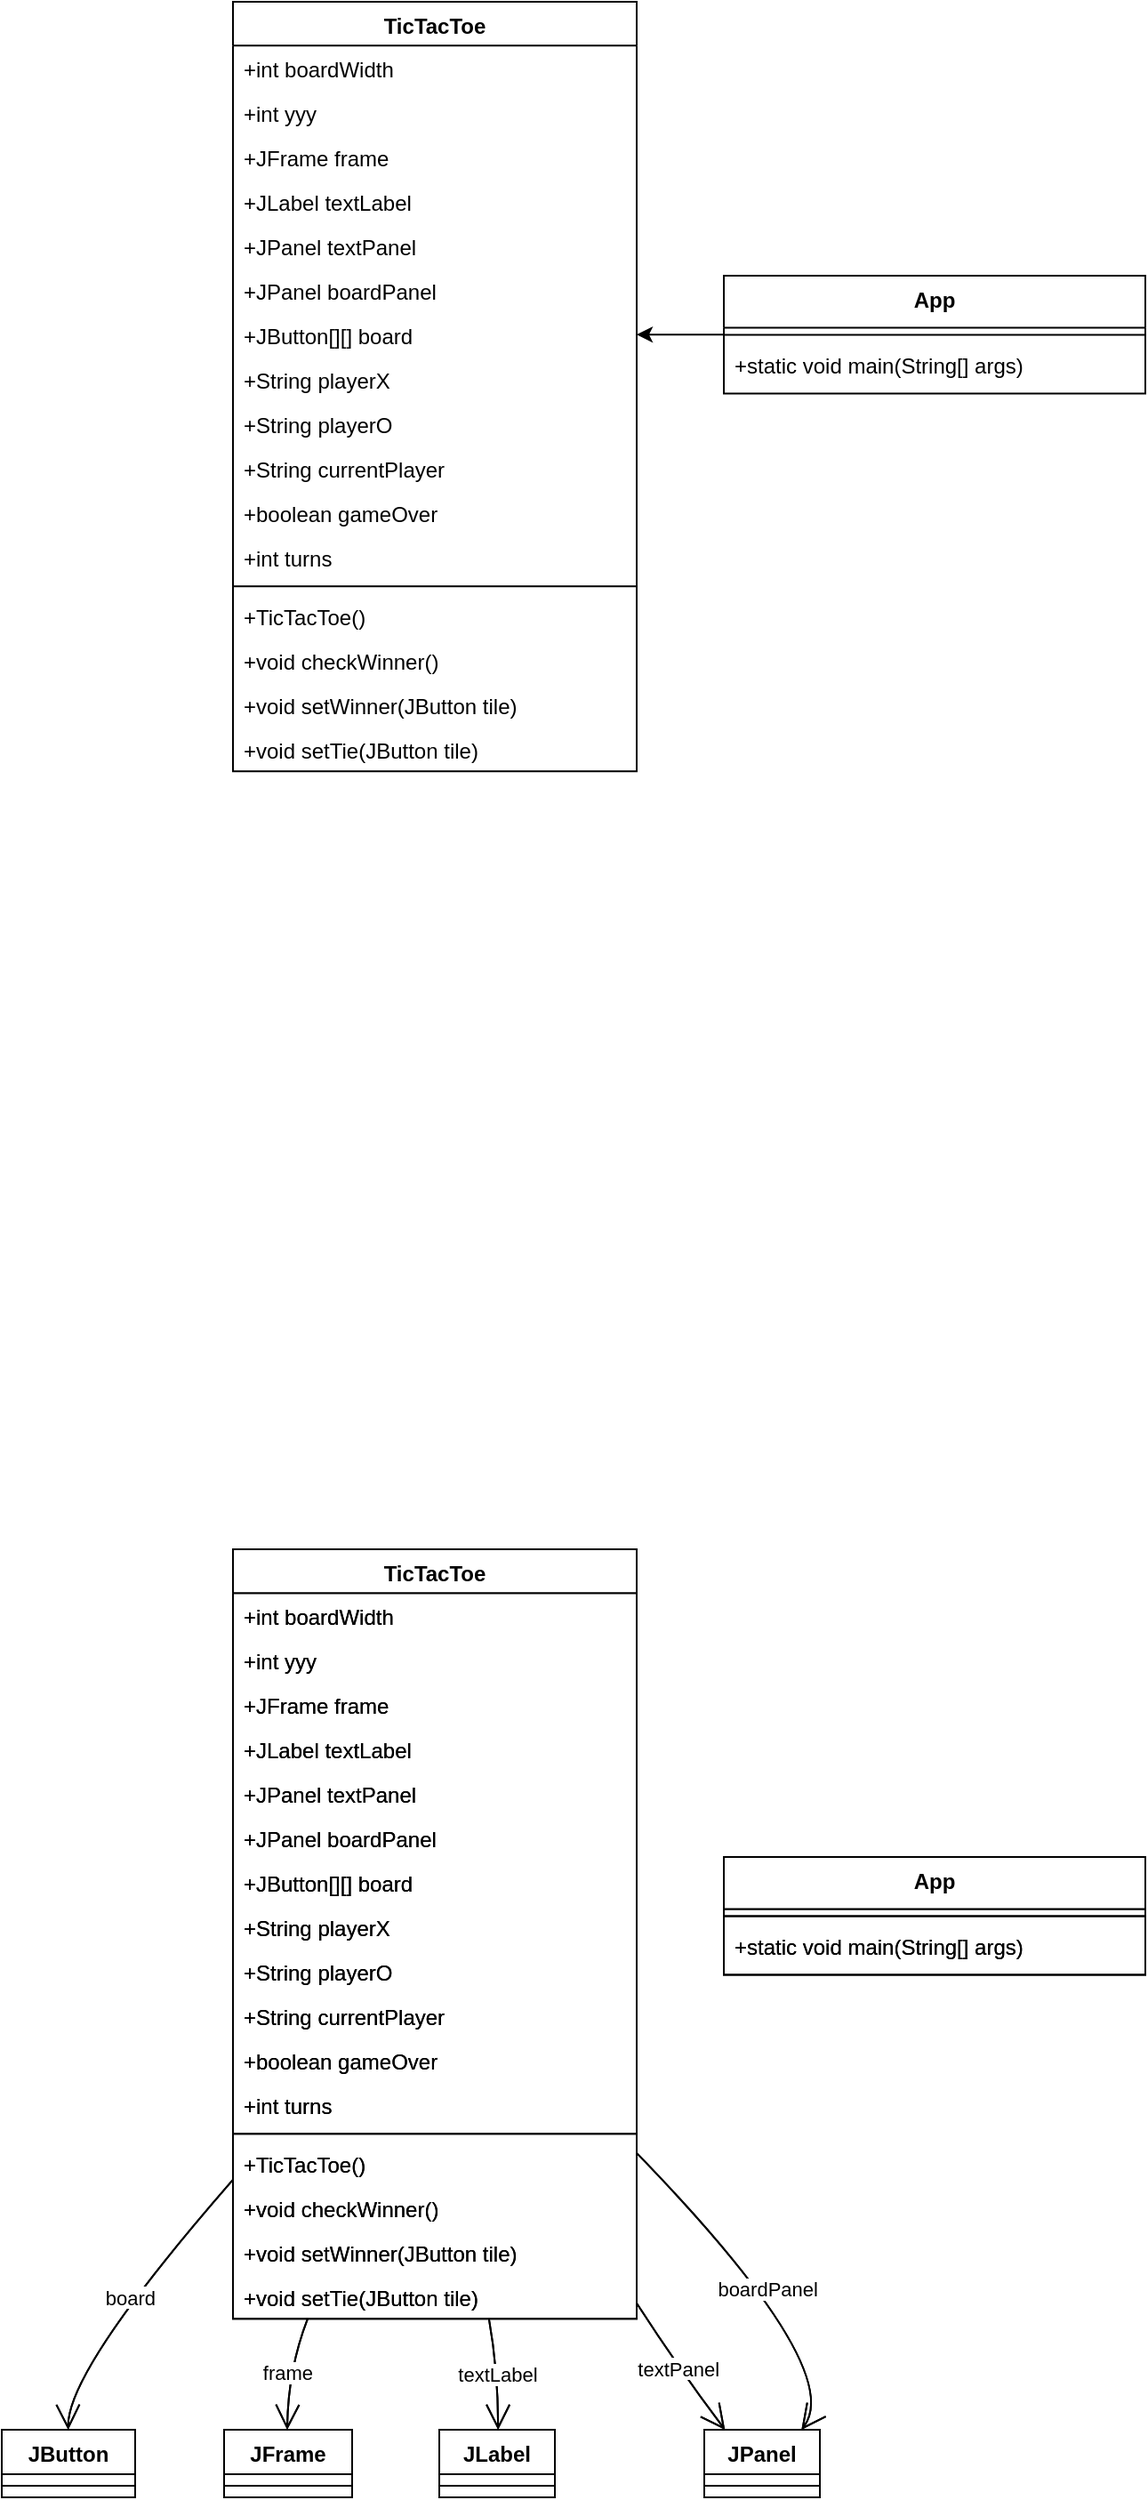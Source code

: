 <mxfile version="21.6.8" type="device">
  <diagram name="Page-1" id="dga9RWbiDiTPFAy9DOAY">
    <mxGraphModel dx="1016" dy="607" grid="1" gridSize="10" guides="1" tooltips="1" connect="1" arrows="1" fold="1" page="1" pageScale="1" pageWidth="827" pageHeight="1169" math="0" shadow="0">
      <root>
        <mxCell id="0" />
        <mxCell id="1" parent="0" />
        <mxCell id="DoIx9F4hvAqh9MqouBIj-81" value="TicTacToe" style="swimlane;fontStyle=1;align=center;verticalAlign=top;childLayout=stackLayout;horizontal=1;startSize=24.588;horizontalStack=0;resizeParent=1;resizeParentMax=0;resizeLast=0;collapsible=0;marginBottom=0;" vertex="1" parent="1">
          <mxGeometry x="150" y="1540" width="227" height="432.588" as="geometry" />
        </mxCell>
        <mxCell id="DoIx9F4hvAqh9MqouBIj-82" value="+int boardWidth" style="text;strokeColor=none;fillColor=none;align=left;verticalAlign=top;spacingLeft=4;spacingRight=4;overflow=hidden;rotatable=0;points=[[0,0.5],[1,0.5]];portConstraint=eastwest;" vertex="1" parent="DoIx9F4hvAqh9MqouBIj-81">
          <mxGeometry y="24.588" width="227" height="25" as="geometry" />
        </mxCell>
        <mxCell id="DoIx9F4hvAqh9MqouBIj-83" value="+int yyy" style="text;strokeColor=none;fillColor=none;align=left;verticalAlign=top;spacingLeft=4;spacingRight=4;overflow=hidden;rotatable=0;points=[[0,0.5],[1,0.5]];portConstraint=eastwest;" vertex="1" parent="DoIx9F4hvAqh9MqouBIj-81">
          <mxGeometry y="49.588" width="227" height="25" as="geometry" />
        </mxCell>
        <mxCell id="DoIx9F4hvAqh9MqouBIj-84" value="+JFrame frame" style="text;strokeColor=none;fillColor=none;align=left;verticalAlign=top;spacingLeft=4;spacingRight=4;overflow=hidden;rotatable=0;points=[[0,0.5],[1,0.5]];portConstraint=eastwest;" vertex="1" parent="DoIx9F4hvAqh9MqouBIj-81">
          <mxGeometry y="74.588" width="227" height="25" as="geometry" />
        </mxCell>
        <mxCell id="DoIx9F4hvAqh9MqouBIj-85" value="+JLabel textLabel" style="text;strokeColor=none;fillColor=none;align=left;verticalAlign=top;spacingLeft=4;spacingRight=4;overflow=hidden;rotatable=0;points=[[0,0.5],[1,0.5]];portConstraint=eastwest;" vertex="1" parent="DoIx9F4hvAqh9MqouBIj-81">
          <mxGeometry y="99.588" width="227" height="25" as="geometry" />
        </mxCell>
        <mxCell id="DoIx9F4hvAqh9MqouBIj-86" value="+JPanel textPanel" style="text;strokeColor=none;fillColor=none;align=left;verticalAlign=top;spacingLeft=4;spacingRight=4;overflow=hidden;rotatable=0;points=[[0,0.5],[1,0.5]];portConstraint=eastwest;" vertex="1" parent="DoIx9F4hvAqh9MqouBIj-81">
          <mxGeometry y="124.588" width="227" height="25" as="geometry" />
        </mxCell>
        <mxCell id="DoIx9F4hvAqh9MqouBIj-87" value="+JPanel boardPanel" style="text;strokeColor=none;fillColor=none;align=left;verticalAlign=top;spacingLeft=4;spacingRight=4;overflow=hidden;rotatable=0;points=[[0,0.5],[1,0.5]];portConstraint=eastwest;" vertex="1" parent="DoIx9F4hvAqh9MqouBIj-81">
          <mxGeometry y="149.588" width="227" height="25" as="geometry" />
        </mxCell>
        <mxCell id="DoIx9F4hvAqh9MqouBIj-88" value="+JButton[][] board" style="text;strokeColor=none;fillColor=none;align=left;verticalAlign=top;spacingLeft=4;spacingRight=4;overflow=hidden;rotatable=0;points=[[0,0.5],[1,0.5]];portConstraint=eastwest;" vertex="1" parent="DoIx9F4hvAqh9MqouBIj-81">
          <mxGeometry y="174.588" width="227" height="25" as="geometry" />
        </mxCell>
        <mxCell id="DoIx9F4hvAqh9MqouBIj-89" value="+String playerX" style="text;strokeColor=none;fillColor=none;align=left;verticalAlign=top;spacingLeft=4;spacingRight=4;overflow=hidden;rotatable=0;points=[[0,0.5],[1,0.5]];portConstraint=eastwest;" vertex="1" parent="DoIx9F4hvAqh9MqouBIj-81">
          <mxGeometry y="199.588" width="227" height="25" as="geometry" />
        </mxCell>
        <mxCell id="DoIx9F4hvAqh9MqouBIj-90" value="+String playerO" style="text;strokeColor=none;fillColor=none;align=left;verticalAlign=top;spacingLeft=4;spacingRight=4;overflow=hidden;rotatable=0;points=[[0,0.5],[1,0.5]];portConstraint=eastwest;" vertex="1" parent="DoIx9F4hvAqh9MqouBIj-81">
          <mxGeometry y="224.588" width="227" height="25" as="geometry" />
        </mxCell>
        <mxCell id="DoIx9F4hvAqh9MqouBIj-91" value="+String currentPlayer" style="text;strokeColor=none;fillColor=none;align=left;verticalAlign=top;spacingLeft=4;spacingRight=4;overflow=hidden;rotatable=0;points=[[0,0.5],[1,0.5]];portConstraint=eastwest;" vertex="1" parent="DoIx9F4hvAqh9MqouBIj-81">
          <mxGeometry y="249.588" width="227" height="25" as="geometry" />
        </mxCell>
        <mxCell id="DoIx9F4hvAqh9MqouBIj-92" value="+boolean gameOver" style="text;strokeColor=none;fillColor=none;align=left;verticalAlign=top;spacingLeft=4;spacingRight=4;overflow=hidden;rotatable=0;points=[[0,0.5],[1,0.5]];portConstraint=eastwest;" vertex="1" parent="DoIx9F4hvAqh9MqouBIj-81">
          <mxGeometry y="274.588" width="227" height="25" as="geometry" />
        </mxCell>
        <mxCell id="DoIx9F4hvAqh9MqouBIj-93" value="+int turns" style="text;strokeColor=none;fillColor=none;align=left;verticalAlign=top;spacingLeft=4;spacingRight=4;overflow=hidden;rotatable=0;points=[[0,0.5],[1,0.5]];portConstraint=eastwest;" vertex="1" parent="DoIx9F4hvAqh9MqouBIj-81">
          <mxGeometry y="299.588" width="227" height="25" as="geometry" />
        </mxCell>
        <mxCell id="DoIx9F4hvAqh9MqouBIj-94" style="line;strokeWidth=1;fillColor=none;align=left;verticalAlign=middle;spacingTop=-1;spacingLeft=3;spacingRight=3;rotatable=0;labelPosition=right;points=[];portConstraint=eastwest;strokeColor=inherit;" vertex="1" parent="DoIx9F4hvAqh9MqouBIj-81">
          <mxGeometry y="324.588" width="227" height="8" as="geometry" />
        </mxCell>
        <mxCell id="DoIx9F4hvAqh9MqouBIj-95" value="+TicTacToe()" style="text;strokeColor=none;fillColor=none;align=left;verticalAlign=top;spacingLeft=4;spacingRight=4;overflow=hidden;rotatable=0;points=[[0,0.5],[1,0.5]];portConstraint=eastwest;" vertex="1" parent="DoIx9F4hvAqh9MqouBIj-81">
          <mxGeometry y="332.588" width="227" height="25" as="geometry" />
        </mxCell>
        <mxCell id="DoIx9F4hvAqh9MqouBIj-96" value="+void checkWinner()" style="text;strokeColor=none;fillColor=none;align=left;verticalAlign=top;spacingLeft=4;spacingRight=4;overflow=hidden;rotatable=0;points=[[0,0.5],[1,0.5]];portConstraint=eastwest;" vertex="1" parent="DoIx9F4hvAqh9MqouBIj-81">
          <mxGeometry y="357.588" width="227" height="25" as="geometry" />
        </mxCell>
        <mxCell id="DoIx9F4hvAqh9MqouBIj-97" value="+void setWinner(JButton tile)" style="text;strokeColor=none;fillColor=none;align=left;verticalAlign=top;spacingLeft=4;spacingRight=4;overflow=hidden;rotatable=0;points=[[0,0.5],[1,0.5]];portConstraint=eastwest;" vertex="1" parent="DoIx9F4hvAqh9MqouBIj-81">
          <mxGeometry y="382.588" width="227" height="25" as="geometry" />
        </mxCell>
        <mxCell id="DoIx9F4hvAqh9MqouBIj-98" value="+void setTie(JButton tile)" style="text;strokeColor=none;fillColor=none;align=left;verticalAlign=top;spacingLeft=4;spacingRight=4;overflow=hidden;rotatable=0;points=[[0,0.5],[1,0.5]];portConstraint=eastwest;" vertex="1" parent="DoIx9F4hvAqh9MqouBIj-81">
          <mxGeometry y="407.588" width="227" height="25" as="geometry" />
        </mxCell>
        <mxCell id="DoIx9F4hvAqh9MqouBIj-99" value="App" style="swimlane;fontStyle=1;align=center;verticalAlign=top;childLayout=stackLayout;horizontal=1;startSize=29.2;horizontalStack=0;resizeParent=1;resizeParentMax=0;resizeLast=0;collapsible=0;marginBottom=0;" vertex="1" parent="1">
          <mxGeometry x="426" y="1713" width="237" height="66.2" as="geometry" />
        </mxCell>
        <mxCell id="DoIx9F4hvAqh9MqouBIj-100" style="line;strokeWidth=1;fillColor=none;align=left;verticalAlign=middle;spacingTop=-1;spacingLeft=3;spacingRight=3;rotatable=0;labelPosition=right;points=[];portConstraint=eastwest;strokeColor=inherit;" vertex="1" parent="DoIx9F4hvAqh9MqouBIj-99">
          <mxGeometry y="29.2" width="237" height="8" as="geometry" />
        </mxCell>
        <mxCell id="DoIx9F4hvAqh9MqouBIj-101" value="+static void main(String[] args)" style="text;strokeColor=none;fillColor=none;align=left;verticalAlign=top;spacingLeft=4;spacingRight=4;overflow=hidden;rotatable=0;points=[[0,0.5],[1,0.5]];portConstraint=eastwest;" vertex="1" parent="DoIx9F4hvAqh9MqouBIj-99">
          <mxGeometry y="37.2" width="237" height="29" as="geometry" />
        </mxCell>
        <mxCell id="DoIx9F4hvAqh9MqouBIj-102" value="JButton" style="swimlane;fontStyle=1;align=center;verticalAlign=top;childLayout=stackLayout;horizontal=1;startSize=25;horizontalStack=0;resizeParent=1;resizeParentMax=0;resizeLast=0;collapsible=0;marginBottom=0;" vertex="1" parent="1">
          <mxGeometry x="20" y="2035" width="75" height="38" as="geometry" />
        </mxCell>
        <mxCell id="DoIx9F4hvAqh9MqouBIj-103" style="line;strokeWidth=1;fillColor=none;align=left;verticalAlign=middle;spacingTop=-1;spacingLeft=3;spacingRight=3;rotatable=0;labelPosition=right;points=[];portConstraint=eastwest;strokeColor=inherit;" vertex="1" parent="DoIx9F4hvAqh9MqouBIj-102">
          <mxGeometry y="25" width="75" height="13" as="geometry" />
        </mxCell>
        <mxCell id="DoIx9F4hvAqh9MqouBIj-104" value="JFrame" style="swimlane;fontStyle=1;align=center;verticalAlign=top;childLayout=stackLayout;horizontal=1;startSize=25;horizontalStack=0;resizeParent=1;resizeParentMax=0;resizeLast=0;collapsible=0;marginBottom=0;" vertex="1" parent="1">
          <mxGeometry x="145" y="2035" width="72" height="38" as="geometry" />
        </mxCell>
        <mxCell id="DoIx9F4hvAqh9MqouBIj-105" style="line;strokeWidth=1;fillColor=none;align=left;verticalAlign=middle;spacingTop=-1;spacingLeft=3;spacingRight=3;rotatable=0;labelPosition=right;points=[];portConstraint=eastwest;strokeColor=inherit;" vertex="1" parent="DoIx9F4hvAqh9MqouBIj-104">
          <mxGeometry y="25" width="72" height="13" as="geometry" />
        </mxCell>
        <mxCell id="DoIx9F4hvAqh9MqouBIj-106" value="JLabel" style="swimlane;fontStyle=1;align=center;verticalAlign=top;childLayout=stackLayout;horizontal=1;startSize=25;horizontalStack=0;resizeParent=1;resizeParentMax=0;resizeLast=0;collapsible=0;marginBottom=0;" vertex="1" parent="1">
          <mxGeometry x="266" y="2035" width="65" height="38" as="geometry" />
        </mxCell>
        <mxCell id="DoIx9F4hvAqh9MqouBIj-107" style="line;strokeWidth=1;fillColor=none;align=left;verticalAlign=middle;spacingTop=-1;spacingLeft=3;spacingRight=3;rotatable=0;labelPosition=right;points=[];portConstraint=eastwest;strokeColor=inherit;" vertex="1" parent="DoIx9F4hvAqh9MqouBIj-106">
          <mxGeometry y="25" width="65" height="13" as="geometry" />
        </mxCell>
        <mxCell id="DoIx9F4hvAqh9MqouBIj-108" value="JPanel" style="swimlane;fontStyle=1;align=center;verticalAlign=top;childLayout=stackLayout;horizontal=1;startSize=25;horizontalStack=0;resizeParent=1;resizeParentMax=0;resizeLast=0;collapsible=0;marginBottom=0;" vertex="1" parent="1">
          <mxGeometry x="415" y="2035" width="65" height="38" as="geometry" />
        </mxCell>
        <mxCell id="DoIx9F4hvAqh9MqouBIj-109" style="line;strokeWidth=1;fillColor=none;align=left;verticalAlign=middle;spacingTop=-1;spacingLeft=3;spacingRight=3;rotatable=0;labelPosition=right;points=[];portConstraint=eastwest;strokeColor=inherit;" vertex="1" parent="DoIx9F4hvAqh9MqouBIj-108">
          <mxGeometry y="25" width="65" height="13" as="geometry" />
        </mxCell>
        <mxCell id="DoIx9F4hvAqh9MqouBIj-110" value="board" style="curved=1;startArrow=none;endArrow=open;endSize=12;exitX=-0.001;exitY=0.82;entryX=0.498;entryY=0;rounded=0;" edge="1" parent="1" source="DoIx9F4hvAqh9MqouBIj-81" target="DoIx9F4hvAqh9MqouBIj-102">
          <mxGeometry relative="1" as="geometry">
            <Array as="points">
              <mxPoint x="57" y="2001" />
            </Array>
          </mxGeometry>
        </mxCell>
        <mxCell id="DoIx9F4hvAqh9MqouBIj-111" value="frame" style="curved=1;startArrow=none;endArrow=open;endSize=12;exitX=0.185;exitY=1;entryX=0.493;entryY=0;rounded=0;" edge="1" parent="1" source="DoIx9F4hvAqh9MqouBIj-81" target="DoIx9F4hvAqh9MqouBIj-104">
          <mxGeometry relative="1" as="geometry">
            <Array as="points">
              <mxPoint x="181" y="2001" />
            </Array>
          </mxGeometry>
        </mxCell>
        <mxCell id="DoIx9F4hvAqh9MqouBIj-112" value="textLabel" style="curved=1;startArrow=none;endArrow=open;endSize=12;exitX=0.634;exitY=1;entryX=0.509;entryY=0;rounded=0;" edge="1" parent="1" source="DoIx9F4hvAqh9MqouBIj-81" target="DoIx9F4hvAqh9MqouBIj-106">
          <mxGeometry relative="1" as="geometry">
            <Array as="points">
              <mxPoint x="299" y="2001" />
            </Array>
          </mxGeometry>
        </mxCell>
        <mxCell id="DoIx9F4hvAqh9MqouBIj-113" value="textPanel" style="curved=1;startArrow=none;endArrow=open;endSize=12;exitX=0.997;exitY=0.977;entryX=0.179;entryY=0;rounded=0;" edge="1" parent="1" source="DoIx9F4hvAqh9MqouBIj-81" target="DoIx9F4hvAqh9MqouBIj-108">
          <mxGeometry relative="1" as="geometry">
            <Array as="points">
              <mxPoint x="401" y="2001" />
            </Array>
          </mxGeometry>
        </mxCell>
        <mxCell id="DoIx9F4hvAqh9MqouBIj-114" value="boardPanel" style="curved=1;startArrow=none;endArrow=open;endSize=12;exitX=0.997;exitY=0.783;entryX=0.841;entryY=0;rounded=0;" edge="1" parent="1" source="DoIx9F4hvAqh9MqouBIj-81" target="DoIx9F4hvAqh9MqouBIj-108">
          <mxGeometry relative="1" as="geometry">
            <Array as="points">
              <mxPoint x="495" y="2001" />
            </Array>
          </mxGeometry>
        </mxCell>
        <mxCell id="DoIx9F4hvAqh9MqouBIj-115" value="TicTacToe" style="swimlane;fontStyle=1;align=center;verticalAlign=top;childLayout=stackLayout;horizontal=1;startSize=24.588;horizontalStack=0;resizeParent=1;resizeParentMax=0;resizeLast=0;collapsible=0;marginBottom=0;" vertex="1" parent="1">
          <mxGeometry x="150" y="1540" width="227" height="432.588" as="geometry" />
        </mxCell>
        <mxCell id="DoIx9F4hvAqh9MqouBIj-116" value="+int boardWidth" style="text;strokeColor=none;fillColor=none;align=left;verticalAlign=top;spacingLeft=4;spacingRight=4;overflow=hidden;rotatable=0;points=[[0,0.5],[1,0.5]];portConstraint=eastwest;" vertex="1" parent="DoIx9F4hvAqh9MqouBIj-115">
          <mxGeometry y="24.588" width="227" height="25" as="geometry" />
        </mxCell>
        <mxCell id="DoIx9F4hvAqh9MqouBIj-117" value="+int yyy" style="text;strokeColor=none;fillColor=none;align=left;verticalAlign=top;spacingLeft=4;spacingRight=4;overflow=hidden;rotatable=0;points=[[0,0.5],[1,0.5]];portConstraint=eastwest;" vertex="1" parent="DoIx9F4hvAqh9MqouBIj-115">
          <mxGeometry y="49.588" width="227" height="25" as="geometry" />
        </mxCell>
        <mxCell id="DoIx9F4hvAqh9MqouBIj-118" value="+JFrame frame" style="text;strokeColor=none;fillColor=none;align=left;verticalAlign=top;spacingLeft=4;spacingRight=4;overflow=hidden;rotatable=0;points=[[0,0.5],[1,0.5]];portConstraint=eastwest;" vertex="1" parent="DoIx9F4hvAqh9MqouBIj-115">
          <mxGeometry y="74.588" width="227" height="25" as="geometry" />
        </mxCell>
        <mxCell id="DoIx9F4hvAqh9MqouBIj-119" value="+JLabel textLabel" style="text;strokeColor=none;fillColor=none;align=left;verticalAlign=top;spacingLeft=4;spacingRight=4;overflow=hidden;rotatable=0;points=[[0,0.5],[1,0.5]];portConstraint=eastwest;" vertex="1" parent="DoIx9F4hvAqh9MqouBIj-115">
          <mxGeometry y="99.588" width="227" height="25" as="geometry" />
        </mxCell>
        <mxCell id="DoIx9F4hvAqh9MqouBIj-120" value="+JPanel textPanel" style="text;strokeColor=none;fillColor=none;align=left;verticalAlign=top;spacingLeft=4;spacingRight=4;overflow=hidden;rotatable=0;points=[[0,0.5],[1,0.5]];portConstraint=eastwest;" vertex="1" parent="DoIx9F4hvAqh9MqouBIj-115">
          <mxGeometry y="124.588" width="227" height="25" as="geometry" />
        </mxCell>
        <mxCell id="DoIx9F4hvAqh9MqouBIj-121" value="+JPanel boardPanel" style="text;strokeColor=none;fillColor=none;align=left;verticalAlign=top;spacingLeft=4;spacingRight=4;overflow=hidden;rotatable=0;points=[[0,0.5],[1,0.5]];portConstraint=eastwest;" vertex="1" parent="DoIx9F4hvAqh9MqouBIj-115">
          <mxGeometry y="149.588" width="227" height="25" as="geometry" />
        </mxCell>
        <mxCell id="DoIx9F4hvAqh9MqouBIj-122" value="+JButton[][] board" style="text;strokeColor=none;fillColor=none;align=left;verticalAlign=top;spacingLeft=4;spacingRight=4;overflow=hidden;rotatable=0;points=[[0,0.5],[1,0.5]];portConstraint=eastwest;" vertex="1" parent="DoIx9F4hvAqh9MqouBIj-115">
          <mxGeometry y="174.588" width="227" height="25" as="geometry" />
        </mxCell>
        <mxCell id="DoIx9F4hvAqh9MqouBIj-123" value="+String playerX" style="text;strokeColor=none;fillColor=none;align=left;verticalAlign=top;spacingLeft=4;spacingRight=4;overflow=hidden;rotatable=0;points=[[0,0.5],[1,0.5]];portConstraint=eastwest;" vertex="1" parent="DoIx9F4hvAqh9MqouBIj-115">
          <mxGeometry y="199.588" width="227" height="25" as="geometry" />
        </mxCell>
        <mxCell id="DoIx9F4hvAqh9MqouBIj-124" value="+String playerO" style="text;strokeColor=none;fillColor=none;align=left;verticalAlign=top;spacingLeft=4;spacingRight=4;overflow=hidden;rotatable=0;points=[[0,0.5],[1,0.5]];portConstraint=eastwest;" vertex="1" parent="DoIx9F4hvAqh9MqouBIj-115">
          <mxGeometry y="224.588" width="227" height="25" as="geometry" />
        </mxCell>
        <mxCell id="DoIx9F4hvAqh9MqouBIj-125" value="+String currentPlayer" style="text;strokeColor=none;fillColor=none;align=left;verticalAlign=top;spacingLeft=4;spacingRight=4;overflow=hidden;rotatable=0;points=[[0,0.5],[1,0.5]];portConstraint=eastwest;" vertex="1" parent="DoIx9F4hvAqh9MqouBIj-115">
          <mxGeometry y="249.588" width="227" height="25" as="geometry" />
        </mxCell>
        <mxCell id="DoIx9F4hvAqh9MqouBIj-126" value="+boolean gameOver" style="text;strokeColor=none;fillColor=none;align=left;verticalAlign=top;spacingLeft=4;spacingRight=4;overflow=hidden;rotatable=0;points=[[0,0.5],[1,0.5]];portConstraint=eastwest;" vertex="1" parent="DoIx9F4hvAqh9MqouBIj-115">
          <mxGeometry y="274.588" width="227" height="25" as="geometry" />
        </mxCell>
        <mxCell id="DoIx9F4hvAqh9MqouBIj-127" value="+int turns" style="text;strokeColor=none;fillColor=none;align=left;verticalAlign=top;spacingLeft=4;spacingRight=4;overflow=hidden;rotatable=0;points=[[0,0.5],[1,0.5]];portConstraint=eastwest;" vertex="1" parent="DoIx9F4hvAqh9MqouBIj-115">
          <mxGeometry y="299.588" width="227" height="25" as="geometry" />
        </mxCell>
        <mxCell id="DoIx9F4hvAqh9MqouBIj-128" style="line;strokeWidth=1;fillColor=none;align=left;verticalAlign=middle;spacingTop=-1;spacingLeft=3;spacingRight=3;rotatable=0;labelPosition=right;points=[];portConstraint=eastwest;strokeColor=inherit;" vertex="1" parent="DoIx9F4hvAqh9MqouBIj-115">
          <mxGeometry y="324.588" width="227" height="8" as="geometry" />
        </mxCell>
        <mxCell id="DoIx9F4hvAqh9MqouBIj-129" value="+TicTacToe()" style="text;strokeColor=none;fillColor=none;align=left;verticalAlign=top;spacingLeft=4;spacingRight=4;overflow=hidden;rotatable=0;points=[[0,0.5],[1,0.5]];portConstraint=eastwest;" vertex="1" parent="DoIx9F4hvAqh9MqouBIj-115">
          <mxGeometry y="332.588" width="227" height="25" as="geometry" />
        </mxCell>
        <mxCell id="DoIx9F4hvAqh9MqouBIj-130" value="+void checkWinner()" style="text;strokeColor=none;fillColor=none;align=left;verticalAlign=top;spacingLeft=4;spacingRight=4;overflow=hidden;rotatable=0;points=[[0,0.5],[1,0.5]];portConstraint=eastwest;" vertex="1" parent="DoIx9F4hvAqh9MqouBIj-115">
          <mxGeometry y="357.588" width="227" height="25" as="geometry" />
        </mxCell>
        <mxCell id="DoIx9F4hvAqh9MqouBIj-131" value="+void setWinner(JButton tile)" style="text;strokeColor=none;fillColor=none;align=left;verticalAlign=top;spacingLeft=4;spacingRight=4;overflow=hidden;rotatable=0;points=[[0,0.5],[1,0.5]];portConstraint=eastwest;" vertex="1" parent="DoIx9F4hvAqh9MqouBIj-115">
          <mxGeometry y="382.588" width="227" height="25" as="geometry" />
        </mxCell>
        <mxCell id="DoIx9F4hvAqh9MqouBIj-132" value="+void setTie(JButton tile)" style="text;strokeColor=none;fillColor=none;align=left;verticalAlign=top;spacingLeft=4;spacingRight=4;overflow=hidden;rotatable=0;points=[[0,0.5],[1,0.5]];portConstraint=eastwest;" vertex="1" parent="DoIx9F4hvAqh9MqouBIj-115">
          <mxGeometry y="407.588" width="227" height="25" as="geometry" />
        </mxCell>
        <mxCell id="DoIx9F4hvAqh9MqouBIj-133" value="App" style="swimlane;fontStyle=1;align=center;verticalAlign=top;childLayout=stackLayout;horizontal=1;startSize=29.2;horizontalStack=0;resizeParent=1;resizeParentMax=0;resizeLast=0;collapsible=0;marginBottom=0;" vertex="1" parent="1">
          <mxGeometry x="426" y="1713" width="237" height="66.2" as="geometry" />
        </mxCell>
        <mxCell id="DoIx9F4hvAqh9MqouBIj-134" style="line;strokeWidth=1;fillColor=none;align=left;verticalAlign=middle;spacingTop=-1;spacingLeft=3;spacingRight=3;rotatable=0;labelPosition=right;points=[];portConstraint=eastwest;strokeColor=inherit;" vertex="1" parent="DoIx9F4hvAqh9MqouBIj-133">
          <mxGeometry y="29.2" width="237" height="8" as="geometry" />
        </mxCell>
        <mxCell id="DoIx9F4hvAqh9MqouBIj-135" value="+static void main(String[] args)" style="text;strokeColor=none;fillColor=none;align=left;verticalAlign=top;spacingLeft=4;spacingRight=4;overflow=hidden;rotatable=0;points=[[0,0.5],[1,0.5]];portConstraint=eastwest;" vertex="1" parent="DoIx9F4hvAqh9MqouBIj-133">
          <mxGeometry y="37.2" width="237" height="29" as="geometry" />
        </mxCell>
        <mxCell id="DoIx9F4hvAqh9MqouBIj-136" value="JButton" style="swimlane;fontStyle=1;align=center;verticalAlign=top;childLayout=stackLayout;horizontal=1;startSize=25;horizontalStack=0;resizeParent=1;resizeParentMax=0;resizeLast=0;collapsible=0;marginBottom=0;" vertex="1" parent="1">
          <mxGeometry x="20" y="2035" width="75" height="38" as="geometry" />
        </mxCell>
        <mxCell id="DoIx9F4hvAqh9MqouBIj-137" style="line;strokeWidth=1;fillColor=none;align=left;verticalAlign=middle;spacingTop=-1;spacingLeft=3;spacingRight=3;rotatable=0;labelPosition=right;points=[];portConstraint=eastwest;strokeColor=inherit;" vertex="1" parent="DoIx9F4hvAqh9MqouBIj-136">
          <mxGeometry y="25" width="75" height="13" as="geometry" />
        </mxCell>
        <mxCell id="DoIx9F4hvAqh9MqouBIj-138" value="JFrame" style="swimlane;fontStyle=1;align=center;verticalAlign=top;childLayout=stackLayout;horizontal=1;startSize=25;horizontalStack=0;resizeParent=1;resizeParentMax=0;resizeLast=0;collapsible=0;marginBottom=0;" vertex="1" parent="1">
          <mxGeometry x="145" y="2035" width="72" height="38" as="geometry" />
        </mxCell>
        <mxCell id="DoIx9F4hvAqh9MqouBIj-139" style="line;strokeWidth=1;fillColor=none;align=left;verticalAlign=middle;spacingTop=-1;spacingLeft=3;spacingRight=3;rotatable=0;labelPosition=right;points=[];portConstraint=eastwest;strokeColor=inherit;" vertex="1" parent="DoIx9F4hvAqh9MqouBIj-138">
          <mxGeometry y="25" width="72" height="13" as="geometry" />
        </mxCell>
        <mxCell id="DoIx9F4hvAqh9MqouBIj-140" value="JLabel" style="swimlane;fontStyle=1;align=center;verticalAlign=top;childLayout=stackLayout;horizontal=1;startSize=25;horizontalStack=0;resizeParent=1;resizeParentMax=0;resizeLast=0;collapsible=0;marginBottom=0;" vertex="1" parent="1">
          <mxGeometry x="266" y="2035" width="65" height="38" as="geometry" />
        </mxCell>
        <mxCell id="DoIx9F4hvAqh9MqouBIj-141" style="line;strokeWidth=1;fillColor=none;align=left;verticalAlign=middle;spacingTop=-1;spacingLeft=3;spacingRight=3;rotatable=0;labelPosition=right;points=[];portConstraint=eastwest;strokeColor=inherit;" vertex="1" parent="DoIx9F4hvAqh9MqouBIj-140">
          <mxGeometry y="25" width="65" height="13" as="geometry" />
        </mxCell>
        <mxCell id="DoIx9F4hvAqh9MqouBIj-142" value="JPanel" style="swimlane;fontStyle=1;align=center;verticalAlign=top;childLayout=stackLayout;horizontal=1;startSize=25;horizontalStack=0;resizeParent=1;resizeParentMax=0;resizeLast=0;collapsible=0;marginBottom=0;" vertex="1" parent="1">
          <mxGeometry x="415" y="2035" width="65" height="38" as="geometry" />
        </mxCell>
        <mxCell id="DoIx9F4hvAqh9MqouBIj-143" style="line;strokeWidth=1;fillColor=none;align=left;verticalAlign=middle;spacingTop=-1;spacingLeft=3;spacingRight=3;rotatable=0;labelPosition=right;points=[];portConstraint=eastwest;strokeColor=inherit;" vertex="1" parent="DoIx9F4hvAqh9MqouBIj-142">
          <mxGeometry y="25" width="65" height="13" as="geometry" />
        </mxCell>
        <mxCell id="DoIx9F4hvAqh9MqouBIj-144" value="board" style="curved=1;startArrow=none;endArrow=open;endSize=12;exitX=-0.001;exitY=0.82;entryX=0.498;entryY=0;rounded=0;" edge="1" parent="1" source="DoIx9F4hvAqh9MqouBIj-115" target="DoIx9F4hvAqh9MqouBIj-136">
          <mxGeometry relative="1" as="geometry">
            <Array as="points">
              <mxPoint x="57" y="2001" />
            </Array>
          </mxGeometry>
        </mxCell>
        <mxCell id="DoIx9F4hvAqh9MqouBIj-145" value="frame" style="curved=1;startArrow=none;endArrow=open;endSize=12;exitX=0.185;exitY=1;entryX=0.493;entryY=0;rounded=0;" edge="1" parent="1" source="DoIx9F4hvAqh9MqouBIj-115" target="DoIx9F4hvAqh9MqouBIj-138">
          <mxGeometry relative="1" as="geometry">
            <Array as="points">
              <mxPoint x="181" y="2001" />
            </Array>
          </mxGeometry>
        </mxCell>
        <mxCell id="DoIx9F4hvAqh9MqouBIj-146" value="textLabel" style="curved=1;startArrow=none;endArrow=open;endSize=12;exitX=0.634;exitY=1;entryX=0.509;entryY=0;rounded=0;" edge="1" parent="1" source="DoIx9F4hvAqh9MqouBIj-115" target="DoIx9F4hvAqh9MqouBIj-140">
          <mxGeometry relative="1" as="geometry">
            <Array as="points">
              <mxPoint x="299" y="2001" />
            </Array>
          </mxGeometry>
        </mxCell>
        <mxCell id="DoIx9F4hvAqh9MqouBIj-147" value="textPanel" style="curved=1;startArrow=none;endArrow=open;endSize=12;exitX=0.997;exitY=0.977;entryX=0.179;entryY=0;rounded=0;" edge="1" parent="1" source="DoIx9F4hvAqh9MqouBIj-115" target="DoIx9F4hvAqh9MqouBIj-142">
          <mxGeometry relative="1" as="geometry">
            <Array as="points">
              <mxPoint x="401" y="2001" />
            </Array>
          </mxGeometry>
        </mxCell>
        <mxCell id="DoIx9F4hvAqh9MqouBIj-148" value="boardPanel" style="curved=1;startArrow=none;endArrow=open;endSize=12;exitX=0.997;exitY=0.783;entryX=0.841;entryY=0;rounded=0;" edge="1" parent="1" source="DoIx9F4hvAqh9MqouBIj-115" target="DoIx9F4hvAqh9MqouBIj-142">
          <mxGeometry relative="1" as="geometry">
            <Array as="points">
              <mxPoint x="495" y="2001" />
            </Array>
          </mxGeometry>
        </mxCell>
        <mxCell id="DoIx9F4hvAqh9MqouBIj-149" value="TicTacToe" style="swimlane;fontStyle=1;align=center;verticalAlign=top;childLayout=stackLayout;horizontal=1;startSize=24.588;horizontalStack=0;resizeParent=1;resizeParentMax=0;resizeLast=0;collapsible=0;marginBottom=0;" vertex="1" parent="1">
          <mxGeometry x="150" y="670" width="227" height="432.588" as="geometry" />
        </mxCell>
        <mxCell id="DoIx9F4hvAqh9MqouBIj-150" value="+int boardWidth" style="text;strokeColor=none;fillColor=none;align=left;verticalAlign=top;spacingLeft=4;spacingRight=4;overflow=hidden;rotatable=0;points=[[0,0.5],[1,0.5]];portConstraint=eastwest;" vertex="1" parent="DoIx9F4hvAqh9MqouBIj-149">
          <mxGeometry y="24.588" width="227" height="25" as="geometry" />
        </mxCell>
        <mxCell id="DoIx9F4hvAqh9MqouBIj-151" value="+int yyy" style="text;strokeColor=none;fillColor=none;align=left;verticalAlign=top;spacingLeft=4;spacingRight=4;overflow=hidden;rotatable=0;points=[[0,0.5],[1,0.5]];portConstraint=eastwest;" vertex="1" parent="DoIx9F4hvAqh9MqouBIj-149">
          <mxGeometry y="49.588" width="227" height="25" as="geometry" />
        </mxCell>
        <mxCell id="DoIx9F4hvAqh9MqouBIj-152" value="+JFrame frame" style="text;strokeColor=none;fillColor=none;align=left;verticalAlign=top;spacingLeft=4;spacingRight=4;overflow=hidden;rotatable=0;points=[[0,0.5],[1,0.5]];portConstraint=eastwest;" vertex="1" parent="DoIx9F4hvAqh9MqouBIj-149">
          <mxGeometry y="74.588" width="227" height="25" as="geometry" />
        </mxCell>
        <mxCell id="DoIx9F4hvAqh9MqouBIj-153" value="+JLabel textLabel" style="text;strokeColor=none;fillColor=none;align=left;verticalAlign=top;spacingLeft=4;spacingRight=4;overflow=hidden;rotatable=0;points=[[0,0.5],[1,0.5]];portConstraint=eastwest;" vertex="1" parent="DoIx9F4hvAqh9MqouBIj-149">
          <mxGeometry y="99.588" width="227" height="25" as="geometry" />
        </mxCell>
        <mxCell id="DoIx9F4hvAqh9MqouBIj-154" value="+JPanel textPanel" style="text;strokeColor=none;fillColor=none;align=left;verticalAlign=top;spacingLeft=4;spacingRight=4;overflow=hidden;rotatable=0;points=[[0,0.5],[1,0.5]];portConstraint=eastwest;" vertex="1" parent="DoIx9F4hvAqh9MqouBIj-149">
          <mxGeometry y="124.588" width="227" height="25" as="geometry" />
        </mxCell>
        <mxCell id="DoIx9F4hvAqh9MqouBIj-155" value="+JPanel boardPanel" style="text;strokeColor=none;fillColor=none;align=left;verticalAlign=top;spacingLeft=4;spacingRight=4;overflow=hidden;rotatable=0;points=[[0,0.5],[1,0.5]];portConstraint=eastwest;" vertex="1" parent="DoIx9F4hvAqh9MqouBIj-149">
          <mxGeometry y="149.588" width="227" height="25" as="geometry" />
        </mxCell>
        <mxCell id="DoIx9F4hvAqh9MqouBIj-156" value="+JButton[][] board" style="text;strokeColor=none;fillColor=none;align=left;verticalAlign=top;spacingLeft=4;spacingRight=4;overflow=hidden;rotatable=0;points=[[0,0.5],[1,0.5]];portConstraint=eastwest;" vertex="1" parent="DoIx9F4hvAqh9MqouBIj-149">
          <mxGeometry y="174.588" width="227" height="25" as="geometry" />
        </mxCell>
        <mxCell id="DoIx9F4hvAqh9MqouBIj-157" value="+String playerX" style="text;strokeColor=none;fillColor=none;align=left;verticalAlign=top;spacingLeft=4;spacingRight=4;overflow=hidden;rotatable=0;points=[[0,0.5],[1,0.5]];portConstraint=eastwest;" vertex="1" parent="DoIx9F4hvAqh9MqouBIj-149">
          <mxGeometry y="199.588" width="227" height="25" as="geometry" />
        </mxCell>
        <mxCell id="DoIx9F4hvAqh9MqouBIj-158" value="+String playerO" style="text;strokeColor=none;fillColor=none;align=left;verticalAlign=top;spacingLeft=4;spacingRight=4;overflow=hidden;rotatable=0;points=[[0,0.5],[1,0.5]];portConstraint=eastwest;" vertex="1" parent="DoIx9F4hvAqh9MqouBIj-149">
          <mxGeometry y="224.588" width="227" height="25" as="geometry" />
        </mxCell>
        <mxCell id="DoIx9F4hvAqh9MqouBIj-159" value="+String currentPlayer" style="text;strokeColor=none;fillColor=none;align=left;verticalAlign=top;spacingLeft=4;spacingRight=4;overflow=hidden;rotatable=0;points=[[0,0.5],[1,0.5]];portConstraint=eastwest;" vertex="1" parent="DoIx9F4hvAqh9MqouBIj-149">
          <mxGeometry y="249.588" width="227" height="25" as="geometry" />
        </mxCell>
        <mxCell id="DoIx9F4hvAqh9MqouBIj-160" value="+boolean gameOver" style="text;strokeColor=none;fillColor=none;align=left;verticalAlign=top;spacingLeft=4;spacingRight=4;overflow=hidden;rotatable=0;points=[[0,0.5],[1,0.5]];portConstraint=eastwest;" vertex="1" parent="DoIx9F4hvAqh9MqouBIj-149">
          <mxGeometry y="274.588" width="227" height="25" as="geometry" />
        </mxCell>
        <mxCell id="DoIx9F4hvAqh9MqouBIj-161" value="+int turns" style="text;strokeColor=none;fillColor=none;align=left;verticalAlign=top;spacingLeft=4;spacingRight=4;overflow=hidden;rotatable=0;points=[[0,0.5],[1,0.5]];portConstraint=eastwest;" vertex="1" parent="DoIx9F4hvAqh9MqouBIj-149">
          <mxGeometry y="299.588" width="227" height="25" as="geometry" />
        </mxCell>
        <mxCell id="DoIx9F4hvAqh9MqouBIj-162" style="line;strokeWidth=1;fillColor=none;align=left;verticalAlign=middle;spacingTop=-1;spacingLeft=3;spacingRight=3;rotatable=0;labelPosition=right;points=[];portConstraint=eastwest;strokeColor=inherit;" vertex="1" parent="DoIx9F4hvAqh9MqouBIj-149">
          <mxGeometry y="324.588" width="227" height="8" as="geometry" />
        </mxCell>
        <mxCell id="DoIx9F4hvAqh9MqouBIj-163" value="+TicTacToe()" style="text;strokeColor=none;fillColor=none;align=left;verticalAlign=top;spacingLeft=4;spacingRight=4;overflow=hidden;rotatable=0;points=[[0,0.5],[1,0.5]];portConstraint=eastwest;" vertex="1" parent="DoIx9F4hvAqh9MqouBIj-149">
          <mxGeometry y="332.588" width="227" height="25" as="geometry" />
        </mxCell>
        <mxCell id="DoIx9F4hvAqh9MqouBIj-164" value="+void checkWinner()" style="text;strokeColor=none;fillColor=none;align=left;verticalAlign=top;spacingLeft=4;spacingRight=4;overflow=hidden;rotatable=0;points=[[0,0.5],[1,0.5]];portConstraint=eastwest;" vertex="1" parent="DoIx9F4hvAqh9MqouBIj-149">
          <mxGeometry y="357.588" width="227" height="25" as="geometry" />
        </mxCell>
        <mxCell id="DoIx9F4hvAqh9MqouBIj-165" value="+void setWinner(JButton tile)" style="text;strokeColor=none;fillColor=none;align=left;verticalAlign=top;spacingLeft=4;spacingRight=4;overflow=hidden;rotatable=0;points=[[0,0.5],[1,0.5]];portConstraint=eastwest;" vertex="1" parent="DoIx9F4hvAqh9MqouBIj-149">
          <mxGeometry y="382.588" width="227" height="25" as="geometry" />
        </mxCell>
        <mxCell id="DoIx9F4hvAqh9MqouBIj-166" value="+void setTie(JButton tile)" style="text;strokeColor=none;fillColor=none;align=left;verticalAlign=top;spacingLeft=4;spacingRight=4;overflow=hidden;rotatable=0;points=[[0,0.5],[1,0.5]];portConstraint=eastwest;" vertex="1" parent="DoIx9F4hvAqh9MqouBIj-149">
          <mxGeometry y="407.588" width="227" height="25" as="geometry" />
        </mxCell>
        <mxCell id="DoIx9F4hvAqh9MqouBIj-167" value="App" style="swimlane;fontStyle=1;align=center;verticalAlign=top;childLayout=stackLayout;horizontal=1;startSize=29.2;horizontalStack=0;resizeParent=1;resizeParentMax=0;resizeLast=0;collapsible=0;marginBottom=0;" vertex="1" parent="1">
          <mxGeometry x="426" y="823.99" width="237" height="66.2" as="geometry" />
        </mxCell>
        <mxCell id="DoIx9F4hvAqh9MqouBIj-168" style="line;strokeWidth=1;fillColor=none;align=left;verticalAlign=middle;spacingTop=-1;spacingLeft=3;spacingRight=3;rotatable=0;labelPosition=right;points=[];portConstraint=eastwest;strokeColor=inherit;" vertex="1" parent="DoIx9F4hvAqh9MqouBIj-167">
          <mxGeometry y="29.2" width="237" height="8" as="geometry" />
        </mxCell>
        <mxCell id="DoIx9F4hvAqh9MqouBIj-169" value="+static void main(String[] args)" style="text;strokeColor=none;fillColor=none;align=left;verticalAlign=top;spacingLeft=4;spacingRight=4;overflow=hidden;rotatable=0;points=[[0,0.5],[1,0.5]];portConstraint=eastwest;" vertex="1" parent="DoIx9F4hvAqh9MqouBIj-167">
          <mxGeometry y="37.2" width="237" height="29" as="geometry" />
        </mxCell>
        <mxCell id="DoIx9F4hvAqh9MqouBIj-183" value="" style="endArrow=classic;html=1;rounded=0;exitX=0;exitY=0.5;exitDx=0;exitDy=0;entryX=1;entryY=0.5;entryDx=0;entryDy=0;" edge="1" parent="1" source="DoIx9F4hvAqh9MqouBIj-167" target="DoIx9F4hvAqh9MqouBIj-156">
          <mxGeometry width="50" height="50" relative="1" as="geometry">
            <mxPoint x="360" y="880" as="sourcePoint" />
            <mxPoint x="410" y="830" as="targetPoint" />
          </mxGeometry>
        </mxCell>
      </root>
    </mxGraphModel>
  </diagram>
</mxfile>

